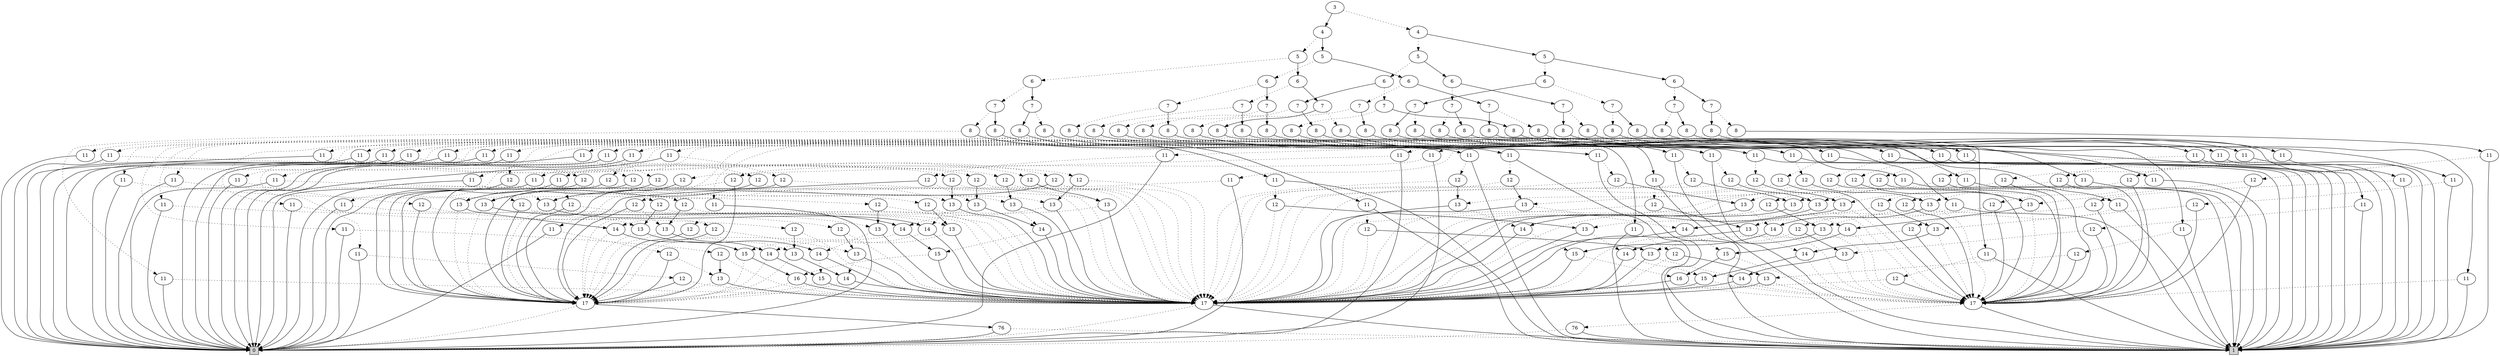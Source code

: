digraph G {
0 [shape=box, label="0", style=filled, shape=box, height=0.3, width=0.3];
1 [shape=box, label="1", style=filled, shape=box, height=0.3, width=0.3];
177894 [label="3"];
177894 -> 177830 [style=dotted];
177894 -> 177893 [style=filled];
177830 [label="4"];
177830 -> 177792 [style=dotted];
177830 -> 177829 [style=filled];
177792 [label="5"];
177792 -> 177769 [style=dotted];
177792 -> 177791 [style=filled];
177769 [label="6"];
177769 -> 177756 [style=dotted];
177769 -> 177768 [style=filled];
177756 [label="7"];
177756 -> 177749 [style=dotted];
177756 -> 177755 [style=filled];
177749 [label="8"];
177749 -> 176397 [style=dotted];
177749 -> 177748 [style=filled];
176397 [label="11"];
176397 -> 176396 [style=dotted];
176397 -> 0 [style=filled];
176396 [label="12"];
176396 -> 36 [style=dotted];
176396 -> 176395 [style=filled];
36 [label="17"];
36 -> 0 [style=dotted];
36 -> 1 [style=filled];
176395 [label="17"];
176395 -> 0 [style=dotted];
176395 -> 155 [style=filled];
155 [label="76"];
155 -> 1 [style=dotted];
155 -> 0 [style=filled];
177748 [label="11"];
177748 -> 177747 [style=dotted];
177748 -> 1 [style=filled];
177747 [label="12"];
177747 -> 177746 [style=dotted];
177747 -> 177742 [style=filled];
177746 [label="13"];
177746 -> 177745 [style=dotted];
177746 -> 36 [style=filled];
177745 [label="14"];
177745 -> 177744 [style=dotted];
177745 -> 36 [style=filled];
177744 [label="15"];
177744 -> 177743 [style=dotted];
177744 -> 36 [style=filled];
177743 [label="16"];
177743 -> 177742 [style=dotted];
177743 -> 36 [style=filled];
177742 [label="17"];
177742 -> 154 [style=dotted];
177742 -> 1 [style=filled];
154 [label="76"];
154 -> 0 [style=dotted];
154 -> 1 [style=filled];
177755 [label="8"];
177755 -> 176428 [style=dotted];
177755 -> 177754 [style=filled];
176428 [label="11"];
176428 -> 176427 [style=dotted];
176428 -> 0 [style=filled];
176427 [label="12"];
176427 -> 176426 [style=dotted];
176427 -> 176395 [style=filled];
176426 [label="13"];
176426 -> 176425 [style=dotted];
176426 -> 36 [style=filled];
176425 [label="14"];
176425 -> 176424 [style=dotted];
176425 -> 36 [style=filled];
176424 [label="15"];
176424 -> 176423 [style=dotted];
176424 -> 36 [style=filled];
176423 [label="16"];
176423 -> 176395 [style=dotted];
176423 -> 36 [style=filled];
177754 [label="11"];
177754 -> 177753 [style=dotted];
177754 -> 1 [style=filled];
177753 [label="12"];
177753 -> 177752 [style=dotted];
177753 -> 177742 [style=filled];
177752 [label="13"];
177752 -> 177751 [style=dotted];
177752 -> 36 [style=filled];
177751 [label="14"];
177751 -> 177750 [style=dotted];
177751 -> 36 [style=filled];
177750 [label="15"];
177750 -> 177742 [style=dotted];
177750 -> 36 [style=filled];
177768 [label="7"];
177768 -> 177762 [style=dotted];
177768 -> 177767 [style=filled];
177762 [label="8"];
177762 -> 176456 [style=dotted];
177762 -> 177761 [style=filled];
176456 [label="11"];
176456 -> 176455 [style=dotted];
176456 -> 0 [style=filled];
176455 [label="12"];
176455 -> 176454 [style=dotted];
176455 -> 176395 [style=filled];
176454 [label="13"];
176454 -> 176453 [style=dotted];
176454 -> 36 [style=filled];
176453 [label="14"];
176453 -> 176452 [style=dotted];
176453 -> 36 [style=filled];
176452 [label="15"];
176452 -> 176395 [style=dotted];
176452 -> 36 [style=filled];
177761 [label="11"];
177761 -> 177760 [style=dotted];
177761 -> 1 [style=filled];
177760 [label="12"];
177760 -> 177759 [style=dotted];
177760 -> 177742 [style=filled];
177759 [label="13"];
177759 -> 177758 [style=dotted];
177759 -> 36 [style=filled];
177758 [label="14"];
177758 -> 177757 [style=dotted];
177758 -> 36 [style=filled];
177757 [label="15"];
177757 -> 177742 [style=dotted];
177757 -> 177743 [style=filled];
177767 [label="8"];
177767 -> 176480 [style=dotted];
177767 -> 177766 [style=filled];
176480 [label="11"];
176480 -> 176479 [style=dotted];
176480 -> 0 [style=filled];
176479 [label="12"];
176479 -> 176478 [style=dotted];
176479 -> 176395 [style=filled];
176478 [label="13"];
176478 -> 176477 [style=dotted];
176478 -> 36 [style=filled];
176477 [label="14"];
176477 -> 176476 [style=dotted];
176477 -> 36 [style=filled];
176476 [label="15"];
176476 -> 176395 [style=dotted];
176476 -> 176423 [style=filled];
177766 [label="11"];
177766 -> 177765 [style=dotted];
177766 -> 1 [style=filled];
177765 [label="12"];
177765 -> 177764 [style=dotted];
177765 -> 177742 [style=filled];
177764 [label="13"];
177764 -> 177763 [style=dotted];
177764 -> 36 [style=filled];
177763 [label="14"];
177763 -> 177742 [style=dotted];
177763 -> 36 [style=filled];
177791 [label="6"];
177791 -> 177780 [style=dotted];
177791 -> 177790 [style=filled];
177780 [label="7"];
177780 -> 177774 [style=dotted];
177780 -> 177779 [style=filled];
177774 [label="8"];
177774 -> 176505 [style=dotted];
177774 -> 177773 [style=filled];
176505 [label="11"];
176505 -> 176504 [style=dotted];
176505 -> 0 [style=filled];
176504 [label="12"];
176504 -> 176503 [style=dotted];
176504 -> 176395 [style=filled];
176503 [label="13"];
176503 -> 176502 [style=dotted];
176503 -> 36 [style=filled];
176502 [label="14"];
176502 -> 176395 [style=dotted];
176502 -> 36 [style=filled];
177773 [label="11"];
177773 -> 177772 [style=dotted];
177773 -> 1 [style=filled];
177772 [label="12"];
177772 -> 177771 [style=dotted];
177772 -> 177742 [style=filled];
177771 [label="13"];
177771 -> 177770 [style=dotted];
177771 -> 36 [style=filled];
177770 [label="14"];
177770 -> 177742 [style=dotted];
177770 -> 177744 [style=filled];
177779 [label="8"];
177779 -> 176525 [style=dotted];
177779 -> 177778 [style=filled];
176525 [label="11"];
176525 -> 176524 [style=dotted];
176525 -> 0 [style=filled];
176524 [label="12"];
176524 -> 176523 [style=dotted];
176524 -> 176395 [style=filled];
176523 [label="13"];
176523 -> 176522 [style=dotted];
176523 -> 36 [style=filled];
176522 [label="14"];
176522 -> 176395 [style=dotted];
176522 -> 176424 [style=filled];
177778 [label="11"];
177778 -> 177777 [style=dotted];
177778 -> 1 [style=filled];
177777 [label="12"];
177777 -> 177776 [style=dotted];
177777 -> 177742 [style=filled];
177776 [label="13"];
177776 -> 177775 [style=dotted];
177776 -> 36 [style=filled];
177775 [label="14"];
177775 -> 177742 [style=dotted];
177775 -> 177750 [style=filled];
177790 [label="7"];
177790 -> 177785 [style=dotted];
177790 -> 177789 [style=filled];
177785 [label="8"];
177785 -> 176546 [style=dotted];
177785 -> 177784 [style=filled];
176546 [label="11"];
176546 -> 176545 [style=dotted];
176546 -> 0 [style=filled];
176545 [label="12"];
176545 -> 176544 [style=dotted];
176545 -> 176395 [style=filled];
176544 [label="13"];
176544 -> 176543 [style=dotted];
176544 -> 36 [style=filled];
176543 [label="14"];
176543 -> 176395 [style=dotted];
176543 -> 176452 [style=filled];
177784 [label="11"];
177784 -> 177783 [style=dotted];
177784 -> 1 [style=filled];
177783 [label="12"];
177783 -> 177782 [style=dotted];
177783 -> 177742 [style=filled];
177782 [label="13"];
177782 -> 177781 [style=dotted];
177782 -> 36 [style=filled];
177781 [label="14"];
177781 -> 177742 [style=dotted];
177781 -> 177757 [style=filled];
177789 [label="8"];
177789 -> 176566 [style=dotted];
177789 -> 177788 [style=filled];
176566 [label="11"];
176566 -> 176565 [style=dotted];
176566 -> 0 [style=filled];
176565 [label="12"];
176565 -> 176564 [style=dotted];
176565 -> 176395 [style=filled];
176564 [label="13"];
176564 -> 176563 [style=dotted];
176564 -> 36 [style=filled];
176563 [label="14"];
176563 -> 176395 [style=dotted];
176563 -> 176476 [style=filled];
177788 [label="11"];
177788 -> 177787 [style=dotted];
177788 -> 1 [style=filled];
177787 [label="12"];
177787 -> 177786 [style=dotted];
177787 -> 177742 [style=filled];
177786 [label="13"];
177786 -> 177742 [style=dotted];
177786 -> 36 [style=filled];
177829 [label="5"];
177829 -> 177811 [style=dotted];
177829 -> 177828 [style=filled];
177811 [label="6"];
177811 -> 177801 [style=dotted];
177811 -> 177810 [style=filled];
177801 [label="7"];
177801 -> 177796 [style=dotted];
177801 -> 177800 [style=filled];
177796 [label="8"];
177796 -> 176588 [style=dotted];
177796 -> 177795 [style=filled];
176588 [label="11"];
176588 -> 176587 [style=dotted];
176588 -> 0 [style=filled];
176587 [label="12"];
176587 -> 176586 [style=dotted];
176587 -> 176395 [style=filled];
176586 [label="13"];
176586 -> 176395 [style=dotted];
176586 -> 36 [style=filled];
177795 [label="11"];
177795 -> 177794 [style=dotted];
177795 -> 1 [style=filled];
177794 [label="12"];
177794 -> 177793 [style=dotted];
177794 -> 177742 [style=filled];
177793 [label="13"];
177793 -> 177742 [style=dotted];
177793 -> 177745 [style=filled];
177800 [label="8"];
177800 -> 176604 [style=dotted];
177800 -> 177799 [style=filled];
176604 [label="11"];
176604 -> 176603 [style=dotted];
176604 -> 0 [style=filled];
176603 [label="12"];
176603 -> 176602 [style=dotted];
176603 -> 176395 [style=filled];
176602 [label="13"];
176602 -> 176395 [style=dotted];
176602 -> 176425 [style=filled];
177799 [label="11"];
177799 -> 177798 [style=dotted];
177799 -> 1 [style=filled];
177798 [label="12"];
177798 -> 177797 [style=dotted];
177798 -> 177742 [style=filled];
177797 [label="13"];
177797 -> 177742 [style=dotted];
177797 -> 177751 [style=filled];
177810 [label="7"];
177810 -> 177805 [style=dotted];
177810 -> 177809 [style=filled];
177805 [label="8"];
177805 -> 176621 [style=dotted];
177805 -> 177804 [style=filled];
176621 [label="11"];
176621 -> 176620 [style=dotted];
176621 -> 0 [style=filled];
176620 [label="12"];
176620 -> 176619 [style=dotted];
176620 -> 176395 [style=filled];
176619 [label="13"];
176619 -> 176395 [style=dotted];
176619 -> 176453 [style=filled];
177804 [label="11"];
177804 -> 177803 [style=dotted];
177804 -> 1 [style=filled];
177803 [label="12"];
177803 -> 177802 [style=dotted];
177803 -> 177742 [style=filled];
177802 [label="13"];
177802 -> 177742 [style=dotted];
177802 -> 177758 [style=filled];
177809 [label="8"];
177809 -> 176637 [style=dotted];
177809 -> 177808 [style=filled];
176637 [label="11"];
176637 -> 176636 [style=dotted];
176637 -> 0 [style=filled];
176636 [label="12"];
176636 -> 176635 [style=dotted];
176636 -> 176395 [style=filled];
176635 [label="13"];
176635 -> 176395 [style=dotted];
176635 -> 176477 [style=filled];
177808 [label="11"];
177808 -> 177807 [style=dotted];
177808 -> 1 [style=filled];
177807 [label="12"];
177807 -> 177806 [style=dotted];
177807 -> 177742 [style=filled];
177806 [label="13"];
177806 -> 177742 [style=dotted];
177806 -> 177763 [style=filled];
177828 [label="6"];
177828 -> 177820 [style=dotted];
177828 -> 177827 [style=filled];
177820 [label="7"];
177820 -> 177815 [style=dotted];
177820 -> 177819 [style=filled];
177815 [label="8"];
177815 -> 176655 [style=dotted];
177815 -> 177814 [style=filled];
176655 [label="11"];
176655 -> 176654 [style=dotted];
176655 -> 0 [style=filled];
176654 [label="12"];
176654 -> 176653 [style=dotted];
176654 -> 176395 [style=filled];
176653 [label="13"];
176653 -> 176395 [style=dotted];
176653 -> 176502 [style=filled];
177814 [label="11"];
177814 -> 177813 [style=dotted];
177814 -> 1 [style=filled];
177813 [label="12"];
177813 -> 177812 [style=dotted];
177813 -> 177742 [style=filled];
177812 [label="13"];
177812 -> 177742 [style=dotted];
177812 -> 177770 [style=filled];
177819 [label="8"];
177819 -> 176671 [style=dotted];
177819 -> 177818 [style=filled];
176671 [label="11"];
176671 -> 176670 [style=dotted];
176671 -> 0 [style=filled];
176670 [label="12"];
176670 -> 176669 [style=dotted];
176670 -> 176395 [style=filled];
176669 [label="13"];
176669 -> 176395 [style=dotted];
176669 -> 176522 [style=filled];
177818 [label="11"];
177818 -> 177817 [style=dotted];
177818 -> 1 [style=filled];
177817 [label="12"];
177817 -> 177816 [style=dotted];
177817 -> 177742 [style=filled];
177816 [label="13"];
177816 -> 177742 [style=dotted];
177816 -> 177775 [style=filled];
177827 [label="7"];
177827 -> 177824 [style=dotted];
177827 -> 177826 [style=filled];
177824 [label="8"];
177824 -> 176688 [style=dotted];
177824 -> 177823 [style=filled];
176688 [label="11"];
176688 -> 176687 [style=dotted];
176688 -> 0 [style=filled];
176687 [label="12"];
176687 -> 176686 [style=dotted];
176687 -> 176395 [style=filled];
176686 [label="13"];
176686 -> 176395 [style=dotted];
176686 -> 176543 [style=filled];
177823 [label="11"];
177823 -> 177822 [style=dotted];
177823 -> 1 [style=filled];
177822 [label="12"];
177822 -> 177821 [style=dotted];
177822 -> 177742 [style=filled];
177821 [label="13"];
177821 -> 177742 [style=dotted];
177821 -> 177781 [style=filled];
177826 [label="8"];
177826 -> 176704 [style=dotted];
177826 -> 177825 [style=filled];
176704 [label="11"];
176704 -> 176703 [style=dotted];
176704 -> 0 [style=filled];
176703 [label="12"];
176703 -> 176702 [style=dotted];
176703 -> 176395 [style=filled];
176702 [label="13"];
176702 -> 176395 [style=dotted];
176702 -> 176563 [style=filled];
177825 [label="11"];
177825 -> 177742 [style=dotted];
177825 -> 1 [style=filled];
177893 [label="4"];
177893 -> 177861 [style=dotted];
177893 -> 177892 [style=filled];
177861 [label="5"];
177861 -> 177845 [style=dotted];
177861 -> 177860 [style=filled];
177845 [label="6"];
177845 -> 177837 [style=dotted];
177845 -> 177844 [style=filled];
177837 [label="7"];
177837 -> 177833 [style=dotted];
177837 -> 177836 [style=filled];
177833 [label="8"];
177833 -> 176722 [style=dotted];
177833 -> 177832 [style=filled];
176722 [label="11"];
176722 -> 36 [style=dotted];
176722 -> 0 [style=filled];
177832 [label="11"];
177832 -> 177831 [style=dotted];
177832 -> 1 [style=filled];
177831 [label="12"];
177831 -> 36 [style=dotted];
177831 -> 177746 [style=filled];
177836 [label="8"];
177836 -> 176734 [style=dotted];
177836 -> 177835 [style=filled];
176734 [label="11"];
176734 -> 176733 [style=dotted];
176734 -> 0 [style=filled];
176733 [label="12"];
176733 -> 36 [style=dotted];
176733 -> 176426 [style=filled];
177835 [label="11"];
177835 -> 177834 [style=dotted];
177835 -> 1 [style=filled];
177834 [label="12"];
177834 -> 36 [style=dotted];
177834 -> 177752 [style=filled];
177844 [label="7"];
177844 -> 177840 [style=dotted];
177844 -> 177843 [style=filled];
177840 [label="8"];
177840 -> 176747 [style=dotted];
177840 -> 177839 [style=filled];
176747 [label="11"];
176747 -> 176746 [style=dotted];
176747 -> 0 [style=filled];
176746 [label="12"];
176746 -> 36 [style=dotted];
176746 -> 176454 [style=filled];
177839 [label="11"];
177839 -> 177838 [style=dotted];
177839 -> 1 [style=filled];
177838 [label="12"];
177838 -> 36 [style=dotted];
177838 -> 177759 [style=filled];
177843 [label="8"];
177843 -> 176759 [style=dotted];
177843 -> 177842 [style=filled];
176759 [label="11"];
176759 -> 176758 [style=dotted];
176759 -> 0 [style=filled];
176758 [label="12"];
176758 -> 36 [style=dotted];
176758 -> 176478 [style=filled];
177842 [label="11"];
177842 -> 177841 [style=dotted];
177842 -> 1 [style=filled];
177841 [label="12"];
177841 -> 36 [style=dotted];
177841 -> 177764 [style=filled];
177860 [label="6"];
177860 -> 177852 [style=dotted];
177860 -> 177859 [style=filled];
177852 [label="7"];
177852 -> 177848 [style=dotted];
177852 -> 177851 [style=filled];
177848 [label="8"];
177848 -> 176773 [style=dotted];
177848 -> 177847 [style=filled];
176773 [label="11"];
176773 -> 176772 [style=dotted];
176773 -> 0 [style=filled];
176772 [label="12"];
176772 -> 36 [style=dotted];
176772 -> 176503 [style=filled];
177847 [label="11"];
177847 -> 177846 [style=dotted];
177847 -> 1 [style=filled];
177846 [label="12"];
177846 -> 36 [style=dotted];
177846 -> 177771 [style=filled];
177851 [label="8"];
177851 -> 176785 [style=dotted];
177851 -> 177850 [style=filled];
176785 [label="11"];
176785 -> 176784 [style=dotted];
176785 -> 0 [style=filled];
176784 [label="12"];
176784 -> 36 [style=dotted];
176784 -> 176523 [style=filled];
177850 [label="11"];
177850 -> 177849 [style=dotted];
177850 -> 1 [style=filled];
177849 [label="12"];
177849 -> 36 [style=dotted];
177849 -> 177776 [style=filled];
177859 [label="7"];
177859 -> 177855 [style=dotted];
177859 -> 177858 [style=filled];
177855 [label="8"];
177855 -> 176798 [style=dotted];
177855 -> 177854 [style=filled];
176798 [label="11"];
176798 -> 176797 [style=dotted];
176798 -> 0 [style=filled];
176797 [label="12"];
176797 -> 36 [style=dotted];
176797 -> 176544 [style=filled];
177854 [label="11"];
177854 -> 177853 [style=dotted];
177854 -> 1 [style=filled];
177853 [label="12"];
177853 -> 36 [style=dotted];
177853 -> 177782 [style=filled];
177858 [label="8"];
177858 -> 176810 [style=dotted];
177858 -> 177857 [style=filled];
176810 [label="11"];
176810 -> 176809 [style=dotted];
176810 -> 0 [style=filled];
176809 [label="12"];
176809 -> 36 [style=dotted];
176809 -> 176564 [style=filled];
177857 [label="11"];
177857 -> 177856 [style=dotted];
177857 -> 1 [style=filled];
177856 [label="12"];
177856 -> 36 [style=dotted];
177856 -> 177786 [style=filled];
177892 [label="5"];
177892 -> 177876 [style=dotted];
177892 -> 177891 [style=filled];
177876 [label="6"];
177876 -> 177868 [style=dotted];
177876 -> 177875 [style=filled];
177868 [label="7"];
177868 -> 177864 [style=dotted];
177868 -> 177867 [style=filled];
177864 [label="8"];
177864 -> 176825 [style=dotted];
177864 -> 177863 [style=filled];
176825 [label="11"];
176825 -> 176824 [style=dotted];
176825 -> 0 [style=filled];
176824 [label="12"];
176824 -> 36 [style=dotted];
176824 -> 176586 [style=filled];
177863 [label="11"];
177863 -> 177862 [style=dotted];
177863 -> 1 [style=filled];
177862 [label="12"];
177862 -> 36 [style=dotted];
177862 -> 177793 [style=filled];
177867 [label="8"];
177867 -> 176837 [style=dotted];
177867 -> 177866 [style=filled];
176837 [label="11"];
176837 -> 176836 [style=dotted];
176837 -> 0 [style=filled];
176836 [label="12"];
176836 -> 36 [style=dotted];
176836 -> 176602 [style=filled];
177866 [label="11"];
177866 -> 177865 [style=dotted];
177866 -> 1 [style=filled];
177865 [label="12"];
177865 -> 36 [style=dotted];
177865 -> 177797 [style=filled];
177875 [label="7"];
177875 -> 177871 [style=dotted];
177875 -> 177874 [style=filled];
177871 [label="8"];
177871 -> 176850 [style=dotted];
177871 -> 177870 [style=filled];
176850 [label="11"];
176850 -> 176849 [style=dotted];
176850 -> 0 [style=filled];
176849 [label="12"];
176849 -> 36 [style=dotted];
176849 -> 176619 [style=filled];
177870 [label="11"];
177870 -> 177869 [style=dotted];
177870 -> 1 [style=filled];
177869 [label="12"];
177869 -> 36 [style=dotted];
177869 -> 177802 [style=filled];
177874 [label="8"];
177874 -> 176862 [style=dotted];
177874 -> 177873 [style=filled];
176862 [label="11"];
176862 -> 176861 [style=dotted];
176862 -> 0 [style=filled];
176861 [label="12"];
176861 -> 36 [style=dotted];
176861 -> 176635 [style=filled];
177873 [label="11"];
177873 -> 177872 [style=dotted];
177873 -> 1 [style=filled];
177872 [label="12"];
177872 -> 36 [style=dotted];
177872 -> 177806 [style=filled];
177891 [label="6"];
177891 -> 177883 [style=dotted];
177891 -> 177890 [style=filled];
177883 [label="7"];
177883 -> 177879 [style=dotted];
177883 -> 177882 [style=filled];
177879 [label="8"];
177879 -> 176876 [style=dotted];
177879 -> 177878 [style=filled];
176876 [label="11"];
176876 -> 176875 [style=dotted];
176876 -> 0 [style=filled];
176875 [label="12"];
176875 -> 36 [style=dotted];
176875 -> 176653 [style=filled];
177878 [label="11"];
177878 -> 177877 [style=dotted];
177878 -> 1 [style=filled];
177877 [label="12"];
177877 -> 36 [style=dotted];
177877 -> 177812 [style=filled];
177882 [label="8"];
177882 -> 176888 [style=dotted];
177882 -> 177881 [style=filled];
176888 [label="11"];
176888 -> 176887 [style=dotted];
176888 -> 0 [style=filled];
176887 [label="12"];
176887 -> 36 [style=dotted];
176887 -> 176669 [style=filled];
177881 [label="11"];
177881 -> 177880 [style=dotted];
177881 -> 1 [style=filled];
177880 [label="12"];
177880 -> 36 [style=dotted];
177880 -> 177816 [style=filled];
177890 [label="7"];
177890 -> 177886 [style=dotted];
177890 -> 177889 [style=filled];
177886 [label="8"];
177886 -> 176901 [style=dotted];
177886 -> 177885 [style=filled];
176901 [label="11"];
176901 -> 176900 [style=dotted];
176901 -> 0 [style=filled];
176900 [label="12"];
176900 -> 36 [style=dotted];
176900 -> 176686 [style=filled];
177885 [label="11"];
177885 -> 177884 [style=dotted];
177885 -> 1 [style=filled];
177884 [label="12"];
177884 -> 36 [style=dotted];
177884 -> 177821 [style=filled];
177889 [label="8"];
177889 -> 176913 [style=dotted];
177889 -> 177888 [style=filled];
176913 [label="11"];
176913 -> 176912 [style=dotted];
176913 -> 0 [style=filled];
176912 [label="12"];
176912 -> 36 [style=dotted];
176912 -> 176702 [style=filled];
177888 [label="11"];
177888 -> 177887 [style=dotted];
177888 -> 1 [style=filled];
177887 [label="12"];
177887 -> 36 [style=dotted];
177887 -> 177742 [style=filled];
}
